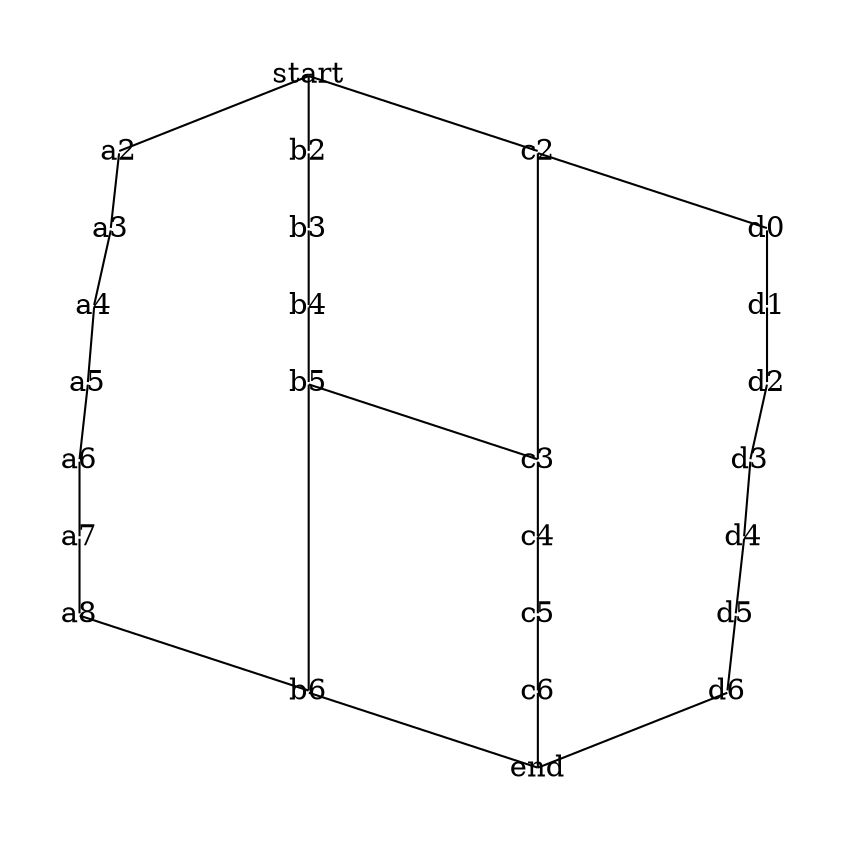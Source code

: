 digraph G {
    ratio=1;
    pad=0.5;
    edge [arrowhead=none];

    start [shape=box];
    end [shape=box];

    # [fixedsize=true height= 0, width=0 color="transparent"];
    # [fixedsize=true height= 0, width=0 color="transparent"];
    # [fixedsize=true height= 0, width=0 color="transparent"];
    # [fixedsize=true height= 0, width=0 color="transparent"];
    # [fixedsize=true height= 0, width=0 color="transparent"];
    # [fixedsize=true height= 0, width=0 color="transparent"];
    # [fixedsize=true height= 0, width=0 color="transparent"];
    # [fixedsize=true height= 0, width=0 color="transparent"];
    # [fixedsize=true height= 0, width=0 color="transparent"];
    # [fixedsize=true height= 0, width=0 color="transparent"];
    # [fixedsize=true height= 0, width=0 color="transparent"];
    # [fixedsize=true height= 0, width=0 color="transparent"];
    # [fixedsize=true height= 0, width=0 color="transparent"];
    start [fixedsize=true height= 0, width=0 color="transparent"];
    d0 [fixedsize=true height= 0, width=0 color="transparent"];
    d1 [fixedsize=true height= 0, width=0 color="transparent"];
    a2 [fixedsize=true height= 0, width=0 color="transparent"];
    b2 [fixedsize=true height= 0, width=0 color="transparent"];
    c2 [fixedsize=true height= 0, width=0 color="transparent"];
    d2 [fixedsize=true height= 0, width=0 color="transparent"];
    a3 [fixedsize=true height= 0, width=0 color="transparent"];
    b3 [fixedsize=true height= 0, width=0 color="transparent"];
    c3 [fixedsize=true height= 0, width=0 color="transparent"];
    d3 [fixedsize=true height= 0, width=0 color="transparent"];
    a4 [fixedsize=true height= 0, width=0 color="transparent"];
    b4 [fixedsize=true height= 0, width=0 color="transparent"];
    c4 [fixedsize=true height= 0, width=0 color="transparent"];
    d4 [fixedsize=true height= 0, width=0 color="transparent"];
    a5 [fixedsize=true height= 0, width=0 color="transparent"];
    b5 [fixedsize=true height= 0, width=0 color="transparent"];
    c5 [fixedsize=true height= 0, width=0 color="transparent"];
    d5 [fixedsize=true height= 0, width=0 color="transparent"];
    a6 [fixedsize=true height= 0, width=0 color="transparent"];
    b6 [fixedsize=true height= 0, width=0 color="transparent"];
    c6 [fixedsize=true height= 0, width=0 color="transparent"];
    d6 [fixedsize=true height= 0, width=0 color="transparent"];
    a7 [fixedsize=true height= 0, width=0 color="transparent"];
    a8 [fixedsize=true height= 0, width=0 color="transparent"];
    end [fixedsize=true height= 0, width=0 color="transparent"];
    # [fixedsize=true height= 0, width=0 color="transparent"];
    # [fixedsize=true height= 0, width=0 color="transparent"];
    # [fixedsize=true height= 0, width=0 color="transparent"];
    # [fixedsize=true height= 0, width=0 color="transparent"];

    start -> a2;
    start -> b2;
    start -> c2;
    b6 -> end;
    c6 -> end;
    d6 -> end;
    a2 -> a3;
    a3 -> a4;
    a4 -> a5;
    a5 -> a6;
    a6 -> a7;
    a7 -> a8;
    b2 -> b3;
    b3 -> b4;
    b4 -> b5;
    b5 -> b6;
    c2 -> c3;
    c3 -> c4;
    c4 -> c5;
    c5 -> c6;
    d0 -> d1;
    d1 -> d2;
    d2 -> d3;
    d3 -> d4;
    d4 -> d5;
    d5 -> d6;
    a8 -> b6;
    b5 -> c3;
    c2 -> d0;
}